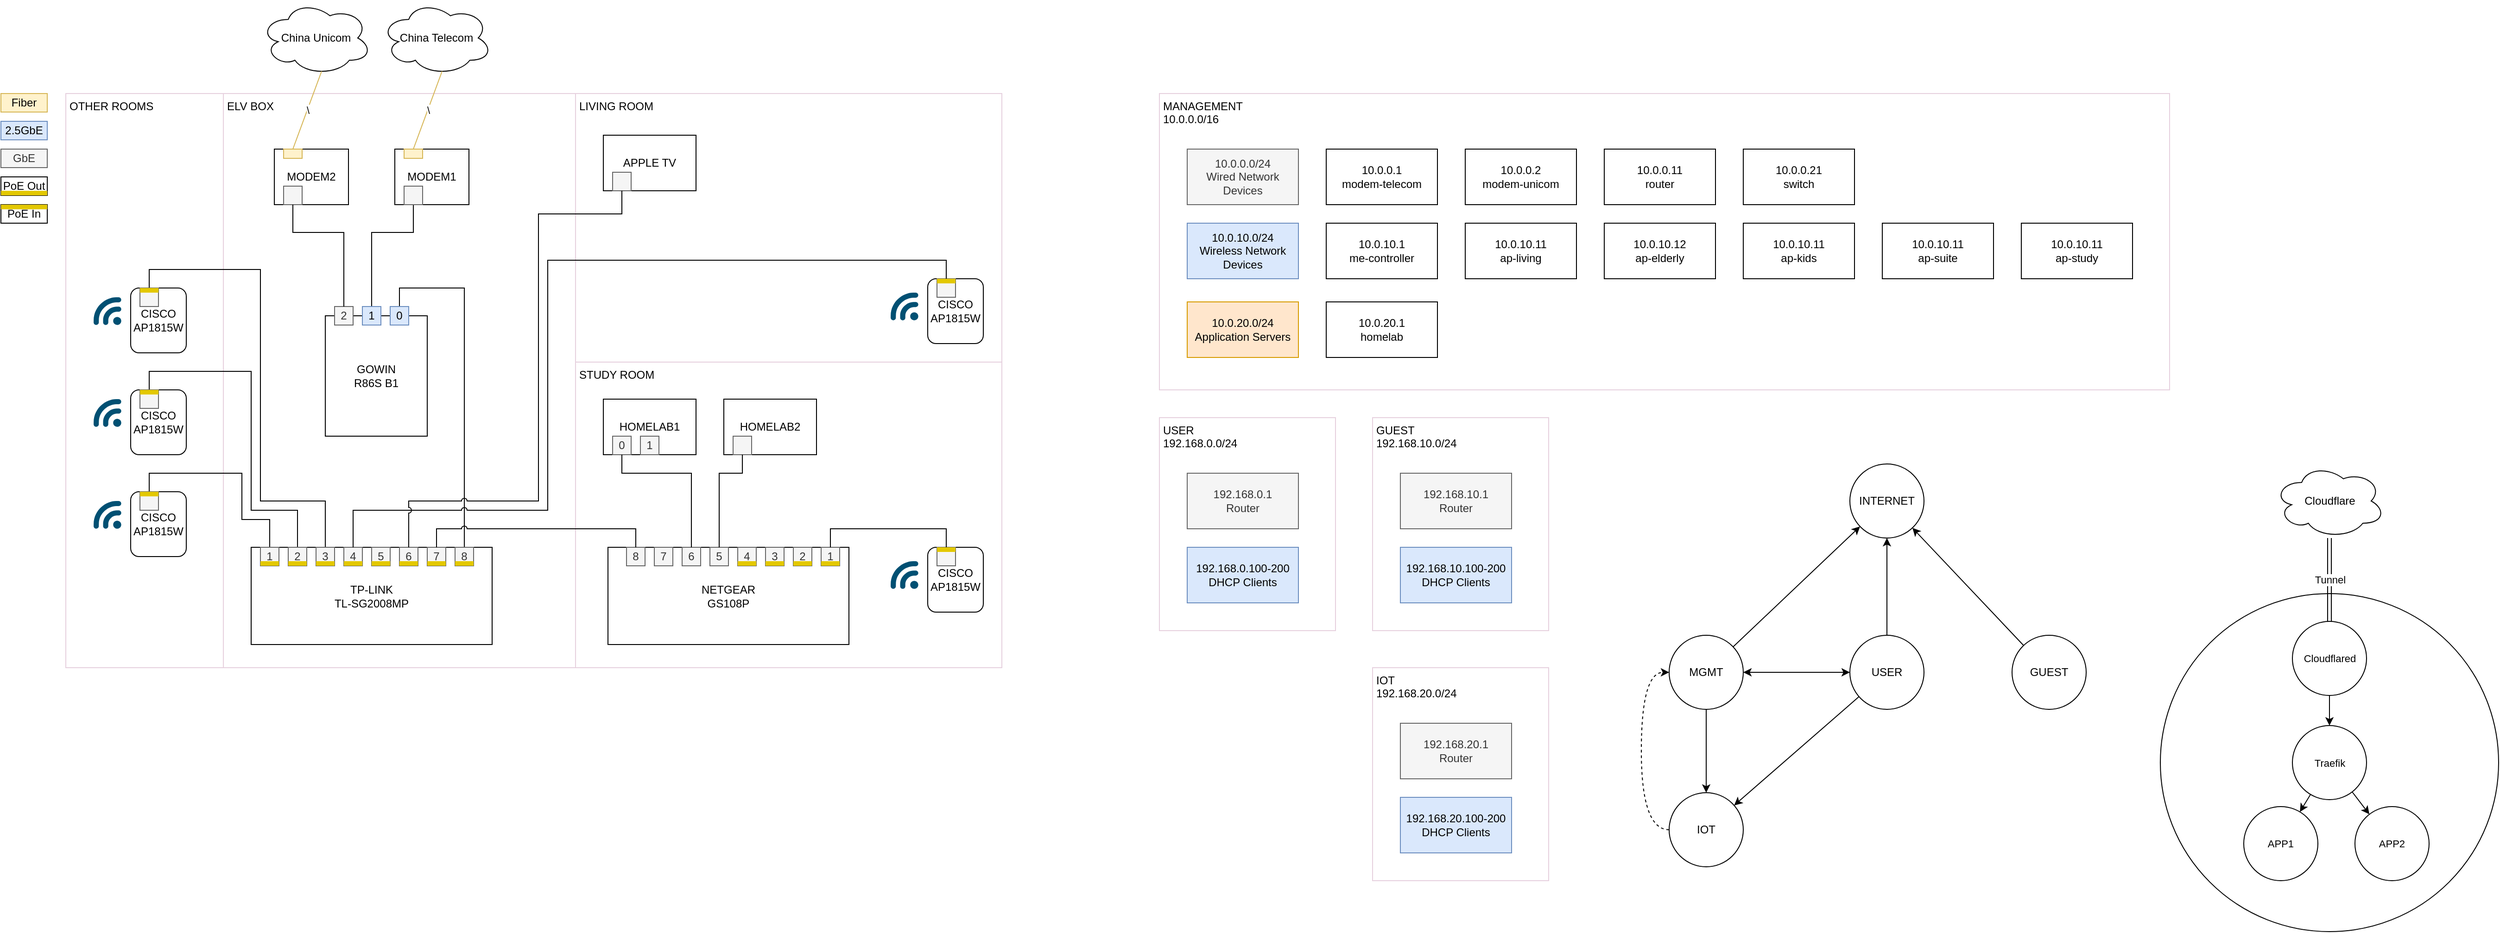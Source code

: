 <mxfile version="26.0.4">
  <diagram name="Page-1" id="4g-qvIRGMt3wK4kJi0Rc">
    <mxGraphModel dx="-507" dy="883" grid="1" gridSize="10" guides="1" tooltips="1" connect="1" arrows="1" fold="1" page="1" pageScale="1" pageWidth="850" pageHeight="1100" math="0" shadow="0">
      <root>
        <mxCell id="0" />
        <mxCell id="1" parent="0" />
        <mxCell id="gCSYJFR2rlIB1pH0KBqx-197" value="OTHER ROOMS" style="rounded=0;whiteSpace=wrap;html=1;verticalAlign=top;align=left;spacingLeft=2;strokeColor=#E6D0DE;" parent="1" vertex="1">
          <mxGeometry x="1810" y="150" width="170" height="620" as="geometry" />
        </mxCell>
        <mxCell id="gCSYJFR2rlIB1pH0KBqx-134" value="STUDY ROOM" style="rounded=0;whiteSpace=wrap;html=1;align=left;verticalAlign=top;spacingLeft=2;strokeColor=#E6D0DE;" parent="1" vertex="1">
          <mxGeometry x="2360" y="440" width="460" height="330" as="geometry" />
        </mxCell>
        <mxCell id="gCSYJFR2rlIB1pH0KBqx-67" value="ELV BOX" style="rounded=0;whiteSpace=wrap;html=1;verticalAlign=top;align=left;spacingLeft=2;strokeColor=#E6D0DE;" parent="1" vertex="1">
          <mxGeometry x="1980" y="150" width="380" height="620" as="geometry" />
        </mxCell>
        <mxCell id="gCSYJFR2rlIB1pH0KBqx-35" value="China Telecom" style="ellipse;shape=cloud;whiteSpace=wrap;html=1;" parent="1" vertex="1">
          <mxGeometry x="2150" y="50" width="120" height="80" as="geometry" />
        </mxCell>
        <mxCell id="gCSYJFR2rlIB1pH0KBqx-36" value="China Unicom" style="ellipse;shape=cloud;whiteSpace=wrap;html=1;" parent="1" vertex="1">
          <mxGeometry x="2020" y="50" width="120" height="80" as="geometry" />
        </mxCell>
        <mxCell id="gCSYJFR2rlIB1pH0KBqx-40" value="\" style="endArrow=none;html=1;rounded=0;entryX=0.55;entryY=0.95;entryDx=0;entryDy=0;entryPerimeter=0;jumpStyle=none;exitX=0.5;exitY=0;exitDx=0;exitDy=0;fillColor=#fff2cc;strokeColor=#d6b656;" parent="1" source="gCSYJFR2rlIB1pH0KBqx-9" target="gCSYJFR2rlIB1pH0KBqx-35" edge="1">
          <mxGeometry width="50" height="50" relative="1" as="geometry">
            <mxPoint x="2265" y="210" as="sourcePoint" />
            <mxPoint x="2195" y="210" as="targetPoint" />
          </mxGeometry>
        </mxCell>
        <mxCell id="gCSYJFR2rlIB1pH0KBqx-42" value="\" style="endArrow=none;html=1;rounded=0;entryX=0.55;entryY=0.95;entryDx=0;entryDy=0;entryPerimeter=0;exitX=0.5;exitY=0;exitDx=0;exitDy=0;jumpStyle=none;strokeColor=#d6b656;fillColor=#fff2cc;" parent="1" source="gCSYJFR2rlIB1pH0KBqx-34" target="gCSYJFR2rlIB1pH0KBqx-36" edge="1">
          <mxGeometry width="50" height="50" relative="1" as="geometry">
            <mxPoint x="1965" y="260" as="sourcePoint" />
            <mxPoint x="1971" y="206" as="targetPoint" />
          </mxGeometry>
        </mxCell>
        <mxCell id="gCSYJFR2rlIB1pH0KBqx-66" style="edgeStyle=orthogonalEdgeStyle;rounded=0;orthogonalLoop=1;jettySize=auto;html=1;exitX=0.5;exitY=0;exitDx=0;exitDy=0;endArrow=none;endFill=0;entryX=0.5;entryY=0;entryDx=0;entryDy=0;" parent="1" source="gCSYJFR2rlIB1pH0KBqx-48" target="gCSYJFR2rlIB1pH0KBqx-64" edge="1">
          <mxGeometry relative="1" as="geometry">
            <mxPoint x="2270" y="350" as="targetPoint" />
            <Array as="points">
              <mxPoint x="2170" y="360" />
              <mxPoint x="2240" y="360" />
            </Array>
          </mxGeometry>
        </mxCell>
        <mxCell id="gCSYJFR2rlIB1pH0KBqx-50" value="Fiber" style="rounded=0;whiteSpace=wrap;html=1;fillColor=#fff2cc;strokeColor=#d6b656;" parent="1" vertex="1">
          <mxGeometry x="1740" y="150" width="50" height="20" as="geometry" />
        </mxCell>
        <mxCell id="gCSYJFR2rlIB1pH0KBqx-51" value="GbE" style="rounded=0;whiteSpace=wrap;html=1;fillColor=#f5f5f5;strokeColor=#666666;fontColor=#333333;" parent="1" vertex="1">
          <mxGeometry x="1740" y="210" width="50" height="20" as="geometry" />
        </mxCell>
        <mxCell id="gCSYJFR2rlIB1pH0KBqx-53" value="2.5GbE" style="rounded=0;whiteSpace=wrap;html=1;fillColor=#dae8fc;strokeColor=#6c8ebf;" parent="1" vertex="1">
          <mxGeometry x="1740" y="180" width="50" height="20" as="geometry" />
        </mxCell>
        <mxCell id="gCSYJFR2rlIB1pH0KBqx-65" value="" style="endArrow=none;html=1;rounded=0;entryX=0.5;entryY=1;entryDx=0;entryDy=0;exitX=0.5;exitY=0;exitDx=0;exitDy=0;edgeStyle=orthogonalEdgeStyle;" parent="1" source="gCSYJFR2rlIB1pH0KBqx-47" target="gCSYJFR2rlIB1pH0KBqx-4" edge="1">
          <mxGeometry width="50" height="50" relative="1" as="geometry">
            <mxPoint x="2150" y="380.0" as="sourcePoint" />
            <mxPoint x="2295" y="450" as="targetPoint" />
            <Array as="points">
              <mxPoint x="2140" y="300" />
              <mxPoint x="2185" y="300" />
            </Array>
          </mxGeometry>
        </mxCell>
        <mxCell id="gCSYJFR2rlIB1pH0KBqx-81" style="edgeStyle=orthogonalEdgeStyle;rounded=0;orthogonalLoop=1;jettySize=auto;html=1;exitX=0.5;exitY=0;exitDx=0;exitDy=0;entryX=0.5;entryY=0;entryDx=0;entryDy=0;endArrow=none;endFill=0;" parent="1" source="gCSYJFR2rlIB1pH0KBqx-153" target="gCSYJFR2rlIB1pH0KBqx-58" edge="1">
          <mxGeometry relative="1" as="geometry">
            <mxPoint x="1780" y="533.5" as="sourcePoint" />
            <Array as="points">
              <mxPoint x="1900" y="340" />
              <mxPoint x="2020" y="340" />
              <mxPoint x="2020" y="590" />
              <mxPoint x="2090" y="590" />
            </Array>
          </mxGeometry>
        </mxCell>
        <mxCell id="gCSYJFR2rlIB1pH0KBqx-74" style="edgeStyle=orthogonalEdgeStyle;rounded=0;orthogonalLoop=1;jettySize=auto;html=1;entryX=0.5;entryY=0;entryDx=0;entryDy=0;endArrow=none;endFill=0;" parent="1" source="gCSYJFR2rlIB1pH0KBqx-56" target="gCSYJFR2rlIB1pH0KBqx-148" edge="1">
          <mxGeometry relative="1" as="geometry">
            <mxPoint x="1780" y="698.5" as="targetPoint" />
            <Array as="points">
              <mxPoint x="2030" y="610" />
              <mxPoint x="2000" y="610" />
              <mxPoint x="2000" y="560" />
              <mxPoint x="1900" y="560" />
            </Array>
          </mxGeometry>
        </mxCell>
        <mxCell id="gCSYJFR2rlIB1pH0KBqx-75" value="" style="edgeStyle=orthogonalEdgeStyle;rounded=0;orthogonalLoop=1;jettySize=auto;html=1;endArrow=none;endFill=0;entryX=0.5;entryY=0;entryDx=0;entryDy=0;" parent="1" source="gCSYJFR2rlIB1pH0KBqx-59" target="gCSYJFR2rlIB1pH0KBqx-158" edge="1">
          <mxGeometry relative="1" as="geometry">
            <mxPoint x="1780" y="618.5" as="targetPoint" />
            <Array as="points">
              <mxPoint x="2060" y="600" />
              <mxPoint x="2010" y="600" />
              <mxPoint x="2010" y="450" />
              <mxPoint x="1900" y="450" />
            </Array>
          </mxGeometry>
        </mxCell>
        <mxCell id="gCSYJFR2rlIB1pH0KBqx-76" value="" style="group" parent="1" vertex="1" connectable="0">
          <mxGeometry x="2090" y="380" width="110" height="140" as="geometry" />
        </mxCell>
        <mxCell id="gCSYJFR2rlIB1pH0KBqx-45" value="&lt;div&gt;GOWIN&lt;/div&gt;R86S B1" style="rounded=0;whiteSpace=wrap;html=1;" parent="gCSYJFR2rlIB1pH0KBqx-76" vertex="1">
          <mxGeometry y="10" width="110" height="130" as="geometry" />
        </mxCell>
        <mxCell id="gCSYJFR2rlIB1pH0KBqx-46" value="2" style="rounded=0;whiteSpace=wrap;html=1;fillColor=#f5f5f5;strokeColor=#666666;fontColor=#333333;" parent="gCSYJFR2rlIB1pH0KBqx-76" vertex="1">
          <mxGeometry x="10" width="20" height="20" as="geometry" />
        </mxCell>
        <mxCell id="gCSYJFR2rlIB1pH0KBqx-47" value="1" style="rounded=0;whiteSpace=wrap;html=1;fillColor=#dae8fc;strokeColor=#6c8ebf;" parent="gCSYJFR2rlIB1pH0KBqx-76" vertex="1">
          <mxGeometry x="40" width="20" height="20" as="geometry" />
        </mxCell>
        <mxCell id="gCSYJFR2rlIB1pH0KBqx-48" value="0" style="rounded=0;whiteSpace=wrap;html=1;fillColor=#dae8fc;strokeColor=#6c8ebf;" parent="gCSYJFR2rlIB1pH0KBqx-76" vertex="1">
          <mxGeometry x="70" width="20" height="20" as="geometry" />
        </mxCell>
        <mxCell id="gCSYJFR2rlIB1pH0KBqx-77" value="" style="group" parent="1" vertex="1" connectable="0">
          <mxGeometry x="2165" y="200" width="80" height="80" as="geometry" />
        </mxCell>
        <mxCell id="gCSYJFR2rlIB1pH0KBqx-2" value="MODEM1" style="rounded=0;whiteSpace=wrap;html=1;" parent="gCSYJFR2rlIB1pH0KBqx-77" vertex="1">
          <mxGeometry y="10" width="80" height="60" as="geometry" />
        </mxCell>
        <mxCell id="gCSYJFR2rlIB1pH0KBqx-4" value="" style="rounded=0;whiteSpace=wrap;html=1;fillColor=#f5f5f5;strokeColor=#666666;fontColor=#333333;" parent="gCSYJFR2rlIB1pH0KBqx-77" vertex="1">
          <mxGeometry x="10" y="50" width="20" height="20" as="geometry" />
        </mxCell>
        <mxCell id="gCSYJFR2rlIB1pH0KBqx-9" value="" style="rounded=0;whiteSpace=wrap;html=1;fillColor=#fff2cc;strokeColor=#d6b656;" parent="gCSYJFR2rlIB1pH0KBqx-77" vertex="1">
          <mxGeometry x="10" y="10" width="20" height="10" as="geometry" />
        </mxCell>
        <mxCell id="gCSYJFR2rlIB1pH0KBqx-78" value="" style="group;" parent="1" vertex="1" connectable="0">
          <mxGeometry x="2035" y="200" width="80" height="80" as="geometry" />
        </mxCell>
        <mxCell id="gCSYJFR2rlIB1pH0KBqx-31" value="MODEM2" style="rounded=0;whiteSpace=wrap;html=1;" parent="gCSYJFR2rlIB1pH0KBqx-78" vertex="1">
          <mxGeometry y="10" width="80" height="60" as="geometry" />
        </mxCell>
        <mxCell id="gCSYJFR2rlIB1pH0KBqx-32" value="" style="rounded=0;whiteSpace=wrap;html=1;fillColor=#f5f5f5;strokeColor=#666666;fontColor=#333333;" parent="gCSYJFR2rlIB1pH0KBqx-78" vertex="1">
          <mxGeometry x="10" y="50" width="20" height="20" as="geometry" />
        </mxCell>
        <mxCell id="gCSYJFR2rlIB1pH0KBqx-34" value="" style="rounded=0;whiteSpace=wrap;html=1;fillColor=#fff2cc;strokeColor=#d6b656;" parent="gCSYJFR2rlIB1pH0KBqx-78" vertex="1">
          <mxGeometry x="10" y="10" width="20" height="10" as="geometry" />
        </mxCell>
        <mxCell id="gCSYJFR2rlIB1pH0KBqx-80" style="edgeStyle=orthogonalEdgeStyle;rounded=0;orthogonalLoop=1;jettySize=auto;html=1;exitX=0.5;exitY=1;exitDx=0;exitDy=0;entryX=0.5;entryY=0;entryDx=0;entryDy=0;endArrow=none;endFill=0;" parent="1" source="gCSYJFR2rlIB1pH0KBqx-32" target="gCSYJFR2rlIB1pH0KBqx-46" edge="1">
          <mxGeometry relative="1" as="geometry">
            <Array as="points">
              <mxPoint x="2055" y="300" />
              <mxPoint x="2110" y="300" />
            </Array>
            <mxPoint x="2085" y="380.0" as="targetPoint" />
          </mxGeometry>
        </mxCell>
        <mxCell id="gCSYJFR2rlIB1pH0KBqx-83" value="" style="group" parent="1" vertex="1" connectable="0">
          <mxGeometry x="2010" y="630" width="265" height="115" as="geometry" />
        </mxCell>
        <mxCell id="gCSYJFR2rlIB1pH0KBqx-55" value="&lt;div&gt;TP-LINK&lt;/div&gt;TL-SG2008MP" style="rounded=0;whiteSpace=wrap;html=1;" parent="gCSYJFR2rlIB1pH0KBqx-83" vertex="1">
          <mxGeometry y="10" width="260" height="105" as="geometry" />
        </mxCell>
        <mxCell id="gCSYJFR2rlIB1pH0KBqx-56" value="1" style="rounded=0;whiteSpace=wrap;html=1;fillColor=#f5f5f5;strokeColor=#666666;fontColor=#333333;" parent="gCSYJFR2rlIB1pH0KBqx-83" vertex="1">
          <mxGeometry x="10" y="10" width="20" height="20" as="geometry" />
        </mxCell>
        <mxCell id="gCSYJFR2rlIB1pH0KBqx-58" value="3" style="rounded=0;whiteSpace=wrap;html=1;fillColor=#f5f5f5;strokeColor=#666666;fontColor=#333333;" parent="gCSYJFR2rlIB1pH0KBqx-83" vertex="1">
          <mxGeometry x="70" y="10" width="20" height="20" as="geometry" />
        </mxCell>
        <mxCell id="gCSYJFR2rlIB1pH0KBqx-59" value="2" style="rounded=0;whiteSpace=wrap;html=1;fillColor=#f5f5f5;strokeColor=#666666;fontColor=#333333;" parent="gCSYJFR2rlIB1pH0KBqx-83" vertex="1">
          <mxGeometry x="40" y="10" width="20" height="20" as="geometry" />
        </mxCell>
        <mxCell id="gCSYJFR2rlIB1pH0KBqx-60" value="4" style="rounded=0;whiteSpace=wrap;html=1;fillColor=#f5f5f5;strokeColor=#666666;fontColor=#333333;" parent="gCSYJFR2rlIB1pH0KBqx-83" vertex="1">
          <mxGeometry x="100" y="10" width="20" height="20" as="geometry" />
        </mxCell>
        <mxCell id="gCSYJFR2rlIB1pH0KBqx-61" value="5" style="rounded=0;whiteSpace=wrap;html=1;fillColor=#f5f5f5;strokeColor=#666666;fontColor=#333333;" parent="gCSYJFR2rlIB1pH0KBqx-83" vertex="1">
          <mxGeometry x="130" y="10" width="20" height="20" as="geometry" />
        </mxCell>
        <mxCell id="gCSYJFR2rlIB1pH0KBqx-62" value="7" style="rounded=0;whiteSpace=wrap;html=1;fillColor=#f5f5f5;strokeColor=#666666;fontColor=#333333;" parent="gCSYJFR2rlIB1pH0KBqx-83" vertex="1">
          <mxGeometry x="190" y="10" width="20" height="20" as="geometry" />
        </mxCell>
        <mxCell id="gCSYJFR2rlIB1pH0KBqx-63" value="6" style="rounded=0;whiteSpace=wrap;html=1;fillColor=#f5f5f5;strokeColor=#666666;fontColor=#333333;" parent="gCSYJFR2rlIB1pH0KBqx-83" vertex="1">
          <mxGeometry x="160" y="10" width="20" height="20" as="geometry" />
        </mxCell>
        <mxCell id="gCSYJFR2rlIB1pH0KBqx-64" value="8" style="rounded=0;whiteSpace=wrap;html=1;fillColor=#f5f5f5;strokeColor=#666666;fontColor=#333333;" parent="gCSYJFR2rlIB1pH0KBqx-83" vertex="1">
          <mxGeometry x="220" y="10" width="20" height="20" as="geometry" />
        </mxCell>
        <mxCell id="gCSYJFR2rlIB1pH0KBqx-96" value="" style="rounded=0;whiteSpace=wrap;html=1;fillColor=#e3c800;strokeColor=none;fontColor=#000000;" parent="gCSYJFR2rlIB1pH0KBqx-83" vertex="1">
          <mxGeometry x="10" y="25" width="20" height="5" as="geometry" />
        </mxCell>
        <mxCell id="gCSYJFR2rlIB1pH0KBqx-97" value="" style="rounded=0;whiteSpace=wrap;html=1;fillColor=#e3c800;strokeColor=none;fontColor=#000000;" parent="gCSYJFR2rlIB1pH0KBqx-83" vertex="1">
          <mxGeometry x="40" y="25" width="20" height="5" as="geometry" />
        </mxCell>
        <mxCell id="gCSYJFR2rlIB1pH0KBqx-98" value="" style="rounded=0;whiteSpace=wrap;html=1;fillColor=#e3c800;strokeColor=none;fontColor=#000000;" parent="gCSYJFR2rlIB1pH0KBqx-83" vertex="1">
          <mxGeometry x="70" y="25" width="20" height="5" as="geometry" />
        </mxCell>
        <mxCell id="gCSYJFR2rlIB1pH0KBqx-99" value="" style="rounded=0;whiteSpace=wrap;html=1;fillColor=#e3c800;strokeColor=none;fontColor=#000000;" parent="gCSYJFR2rlIB1pH0KBqx-83" vertex="1">
          <mxGeometry x="100" y="25" width="20" height="5" as="geometry" />
        </mxCell>
        <mxCell id="cI_q9XtGZudDecXIFazy-37" value="" style="rounded=0;whiteSpace=wrap;html=1;fillColor=#e3c800;strokeColor=none;fontColor=#000000;" vertex="1" parent="gCSYJFR2rlIB1pH0KBqx-83">
          <mxGeometry x="130" y="25" width="20" height="5" as="geometry" />
        </mxCell>
        <mxCell id="cI_q9XtGZudDecXIFazy-38" value="" style="rounded=0;whiteSpace=wrap;html=1;fillColor=#e3c800;strokeColor=none;fontColor=#000000;" vertex="1" parent="gCSYJFR2rlIB1pH0KBqx-83">
          <mxGeometry x="160" y="25" width="20" height="5" as="geometry" />
        </mxCell>
        <mxCell id="cI_q9XtGZudDecXIFazy-39" value="" style="rounded=0;whiteSpace=wrap;html=1;fillColor=#e3c800;strokeColor=none;fontColor=#000000;" vertex="1" parent="gCSYJFR2rlIB1pH0KBqx-83">
          <mxGeometry x="190" y="25" width="20" height="5" as="geometry" />
        </mxCell>
        <mxCell id="cI_q9XtGZudDecXIFazy-40" value="" style="rounded=0;whiteSpace=wrap;html=1;fillColor=#e3c800;strokeColor=none;fontColor=#000000;" vertex="1" parent="gCSYJFR2rlIB1pH0KBqx-83">
          <mxGeometry x="220" y="25" width="20" height="5" as="geometry" />
        </mxCell>
        <mxCell id="gCSYJFR2rlIB1pH0KBqx-198" value="LIVING ROOM" style="rounded=0;whiteSpace=wrap;html=1;align=left;verticalAlign=top;spacingLeft=2;strokeColor=#E6D0DE;" parent="1" vertex="1">
          <mxGeometry x="2360" y="150" width="460" height="290" as="geometry" />
        </mxCell>
        <mxCell id="gCSYJFR2rlIB1pH0KBqx-199" value="" style="group" parent="1" vertex="1" connectable="0">
          <mxGeometry x="2700" y="340" width="100" height="80" as="geometry" />
        </mxCell>
        <mxCell id="gCSYJFR2rlIB1pH0KBqx-139" value="" style="group" parent="gCSYJFR2rlIB1pH0KBqx-199" vertex="1" connectable="0">
          <mxGeometry x="40" width="60" height="80" as="geometry" />
        </mxCell>
        <mxCell id="gCSYJFR2rlIB1pH0KBqx-135" value="&lt;div&gt;&lt;span style=&quot;background-color: initial;&quot;&gt;CISCO&lt;/span&gt;&lt;/div&gt;&lt;div&gt;&lt;span style=&quot;background-color: initial;&quot;&gt;AP&lt;/span&gt;&lt;span style=&quot;background-color: initial;&quot;&gt;1815W&lt;/span&gt;&lt;/div&gt;" style="rounded=1;whiteSpace=wrap;html=1;" parent="gCSYJFR2rlIB1pH0KBqx-139" vertex="1">
          <mxGeometry y="10" width="60" height="70" as="geometry" />
        </mxCell>
        <mxCell id="gCSYJFR2rlIB1pH0KBqx-138" value="" style="group" parent="gCSYJFR2rlIB1pH0KBqx-139" vertex="1" connectable="0">
          <mxGeometry x="10" y="10" width="20" height="20" as="geometry" />
        </mxCell>
        <mxCell id="gCSYJFR2rlIB1pH0KBqx-136" value="" style="rounded=0;whiteSpace=wrap;html=1;fillColor=#f5f5f5;strokeColor=#666666;fontColor=#333333;" parent="gCSYJFR2rlIB1pH0KBqx-138" vertex="1">
          <mxGeometry width="20" height="20" as="geometry" />
        </mxCell>
        <mxCell id="cI_q9XtGZudDecXIFazy-45" value="" style="rounded=0;whiteSpace=wrap;html=1;fillColor=#e3c800;strokeColor=none;fontColor=#000000;" vertex="1" parent="gCSYJFR2rlIB1pH0KBqx-138">
          <mxGeometry width="20" height="5" as="geometry" />
        </mxCell>
        <mxCell id="gCSYJFR2rlIB1pH0KBqx-160" value="" style="points=[[0.005,0.09,0],[0.08,0,0],[0.76,0.25,0],[1,0.92,0],[0.91,0.995,0],[0.57,0.995,0],[0.045,0.955,0],[0.005,0.43,0]];verticalLabelPosition=bottom;sketch=0;html=1;verticalAlign=top;aspect=fixed;align=center;pointerEvents=1;shape=mxgraph.cisco19.3g_4g_indicator;fillColor=#005073;strokeColor=none;rotation=-90;" parent="gCSYJFR2rlIB1pH0KBqx-199" vertex="1">
          <mxGeometry y="25" width="30" height="30" as="geometry" />
        </mxCell>
        <mxCell id="gCSYJFR2rlIB1pH0KBqx-82" style="edgeStyle=orthogonalEdgeStyle;rounded=0;orthogonalLoop=1;jettySize=auto;html=1;endArrow=none;endFill=0;exitX=0.5;exitY=0;exitDx=0;exitDy=0;jumpStyle=arc;" parent="1" source="gCSYJFR2rlIB1pH0KBqx-136" target="gCSYJFR2rlIB1pH0KBqx-60" edge="1">
          <mxGeometry relative="1" as="geometry">
            <mxPoint x="1560" y="360" as="sourcePoint" />
            <Array as="points">
              <mxPoint x="2760" y="330" />
              <mxPoint x="2330" y="330" />
              <mxPoint x="2330" y="600" />
              <mxPoint x="2120" y="600" />
            </Array>
          </mxGeometry>
        </mxCell>
        <mxCell id="gCSYJFR2rlIB1pH0KBqx-205" value="" style="group" parent="1" vertex="1" connectable="0">
          <mxGeometry x="2520" y="480" width="100" height="70" as="geometry" />
        </mxCell>
        <mxCell id="gCSYJFR2rlIB1pH0KBqx-204" value="" style="group" parent="gCSYJFR2rlIB1pH0KBqx-205" vertex="1" connectable="0">
          <mxGeometry width="100" height="60" as="geometry" />
        </mxCell>
        <mxCell id="gCSYJFR2rlIB1pH0KBqx-183" value="HOMELAB2" style="rounded=0;whiteSpace=wrap;html=1;" parent="gCSYJFR2rlIB1pH0KBqx-204" vertex="1">
          <mxGeometry width="100" height="60" as="geometry" />
        </mxCell>
        <mxCell id="gCSYJFR2rlIB1pH0KBqx-179" value="" style="rounded=0;whiteSpace=wrap;html=1;fillColor=#f5f5f5;strokeColor=#666666;fontColor=#333333;" parent="gCSYJFR2rlIB1pH0KBqx-204" vertex="1">
          <mxGeometry x="10" y="40" width="20" height="20" as="geometry" />
        </mxCell>
        <mxCell id="gCSYJFR2rlIB1pH0KBqx-206" value="" style="group" parent="1" vertex="1" connectable="0">
          <mxGeometry x="2390" y="480" width="100" height="70" as="geometry" />
        </mxCell>
        <mxCell id="gCSYJFR2rlIB1pH0KBqx-203" value="" style="group" parent="gCSYJFR2rlIB1pH0KBqx-206" vertex="1" connectable="0">
          <mxGeometry width="100" height="60" as="geometry" />
        </mxCell>
        <mxCell id="gCSYJFR2rlIB1pH0KBqx-182" value="HOMELAB1" style="rounded=0;whiteSpace=wrap;html=1;" parent="gCSYJFR2rlIB1pH0KBqx-203" vertex="1">
          <mxGeometry width="100" height="60" as="geometry" />
        </mxCell>
        <mxCell id="gCSYJFR2rlIB1pH0KBqx-178" value="0" style="rounded=0;whiteSpace=wrap;html=1;fillColor=#f5f5f5;strokeColor=#666666;fontColor=#333333;" parent="gCSYJFR2rlIB1pH0KBqx-203" vertex="1">
          <mxGeometry x="10" y="40" width="20" height="20" as="geometry" />
        </mxCell>
        <mxCell id="gCSYJFR2rlIB1pH0KBqx-180" value="1" style="rounded=0;whiteSpace=wrap;html=1;fillColor=#f5f5f5;strokeColor=#666666;fontColor=#333333;" parent="gCSYJFR2rlIB1pH0KBqx-203" vertex="1">
          <mxGeometry x="40" y="40" width="20" height="20" as="geometry" />
        </mxCell>
        <mxCell id="gCSYJFR2rlIB1pH0KBqx-207" value="" style="group" parent="1" vertex="1" connectable="0">
          <mxGeometry x="1840" y="460" width="100" height="80" as="geometry" />
        </mxCell>
        <mxCell id="gCSYJFR2rlIB1pH0KBqx-155" value="" style="group" parent="gCSYJFR2rlIB1pH0KBqx-207" vertex="1" connectable="0">
          <mxGeometry x="40" width="60" height="80" as="geometry" />
        </mxCell>
        <mxCell id="gCSYJFR2rlIB1pH0KBqx-156" value="&lt;div&gt;&lt;span style=&quot;background-color: initial;&quot;&gt;CISCO&lt;/span&gt;&lt;/div&gt;&lt;div&gt;&lt;span style=&quot;background-color: initial;&quot;&gt;AP&lt;/span&gt;&lt;span style=&quot;background-color: initial;&quot;&gt;1815W&lt;/span&gt;&lt;/div&gt;" style="rounded=1;whiteSpace=wrap;html=1;" parent="gCSYJFR2rlIB1pH0KBqx-155" vertex="1">
          <mxGeometry y="10" width="60" height="70" as="geometry" />
        </mxCell>
        <mxCell id="gCSYJFR2rlIB1pH0KBqx-157" value="" style="group" parent="gCSYJFR2rlIB1pH0KBqx-155" vertex="1" connectable="0">
          <mxGeometry x="10" y="10" width="20" height="20" as="geometry" />
        </mxCell>
        <mxCell id="gCSYJFR2rlIB1pH0KBqx-158" value="" style="rounded=0;whiteSpace=wrap;html=1;fillColor=#f5f5f5;strokeColor=#666666;fontColor=#333333;" parent="gCSYJFR2rlIB1pH0KBqx-157" vertex="1">
          <mxGeometry width="20" height="20" as="geometry" />
        </mxCell>
        <mxCell id="cI_q9XtGZudDecXIFazy-41" value="" style="rounded=0;whiteSpace=wrap;html=1;fillColor=#e3c800;strokeColor=none;fontColor=#000000;" vertex="1" parent="gCSYJFR2rlIB1pH0KBqx-157">
          <mxGeometry width="20" height="5" as="geometry" />
        </mxCell>
        <mxCell id="gCSYJFR2rlIB1pH0KBqx-164" value="" style="points=[[0.005,0.09,0],[0.08,0,0],[0.76,0.25,0],[1,0.92,0],[0.91,0.995,0],[0.57,0.995,0],[0.045,0.955,0],[0.005,0.43,0]];verticalLabelPosition=bottom;sketch=0;html=1;verticalAlign=top;aspect=fixed;align=center;pointerEvents=1;shape=mxgraph.cisco19.3g_4g_indicator;fillColor=#005073;strokeColor=none;rotation=-90;" parent="gCSYJFR2rlIB1pH0KBqx-207" vertex="1">
          <mxGeometry y="20" width="30" height="30" as="geometry" />
        </mxCell>
        <mxCell id="gCSYJFR2rlIB1pH0KBqx-208" value="" style="group" parent="1" vertex="1" connectable="0">
          <mxGeometry x="1840" y="350" width="100" height="80" as="geometry" />
        </mxCell>
        <mxCell id="gCSYJFR2rlIB1pH0KBqx-150" value="" style="group" parent="gCSYJFR2rlIB1pH0KBqx-208" vertex="1" connectable="0">
          <mxGeometry x="40" width="60" height="80" as="geometry" />
        </mxCell>
        <mxCell id="gCSYJFR2rlIB1pH0KBqx-151" value="&lt;div&gt;&lt;span style=&quot;background-color: initial;&quot;&gt;CISCO&lt;/span&gt;&lt;/div&gt;&lt;div&gt;&lt;span style=&quot;background-color: initial;&quot;&gt;AP&lt;/span&gt;&lt;span style=&quot;background-color: initial;&quot;&gt;1815W&lt;/span&gt;&lt;/div&gt;" style="rounded=1;whiteSpace=wrap;html=1;" parent="gCSYJFR2rlIB1pH0KBqx-150" vertex="1">
          <mxGeometry y="10" width="60" height="70" as="geometry" />
        </mxCell>
        <mxCell id="gCSYJFR2rlIB1pH0KBqx-152" value="" style="group" parent="gCSYJFR2rlIB1pH0KBqx-150" vertex="1" connectable="0">
          <mxGeometry x="10" y="10" width="30" height="20" as="geometry" />
        </mxCell>
        <mxCell id="gCSYJFR2rlIB1pH0KBqx-153" value="" style="rounded=0;whiteSpace=wrap;html=1;fillColor=#f5f5f5;strokeColor=#666666;fontColor=#333333;" parent="gCSYJFR2rlIB1pH0KBqx-152" vertex="1">
          <mxGeometry width="20" height="20" as="geometry" />
        </mxCell>
        <mxCell id="cI_q9XtGZudDecXIFazy-43" value="" style="rounded=0;whiteSpace=wrap;html=1;fillColor=#e3c800;strokeColor=none;fontColor=#000000;" vertex="1" parent="gCSYJFR2rlIB1pH0KBqx-152">
          <mxGeometry width="20" height="5" as="geometry" />
        </mxCell>
        <mxCell id="gCSYJFR2rlIB1pH0KBqx-163" value="" style="points=[[0.005,0.09,0],[0.08,0,0],[0.76,0.25,0],[1,0.92,0],[0.91,0.995,0],[0.57,0.995,0],[0.045,0.955,0],[0.005,0.43,0]];verticalLabelPosition=bottom;sketch=0;html=1;verticalAlign=top;aspect=fixed;align=center;pointerEvents=1;shape=mxgraph.cisco19.3g_4g_indicator;fillColor=#005073;strokeColor=none;rotation=-90;" parent="gCSYJFR2rlIB1pH0KBqx-208" vertex="1">
          <mxGeometry y="20" width="30" height="30" as="geometry" />
        </mxCell>
        <mxCell id="gCSYJFR2rlIB1pH0KBqx-209" value="" style="group" parent="1" vertex="1" connectable="0">
          <mxGeometry x="1840" y="570" width="100" height="80" as="geometry" />
        </mxCell>
        <mxCell id="gCSYJFR2rlIB1pH0KBqx-145" value="" style="group" parent="gCSYJFR2rlIB1pH0KBqx-209" vertex="1" connectable="0">
          <mxGeometry x="40" width="60" height="80" as="geometry" />
        </mxCell>
        <mxCell id="gCSYJFR2rlIB1pH0KBqx-146" value="&lt;div&gt;&lt;span style=&quot;background-color: initial;&quot;&gt;CISCO&lt;/span&gt;&lt;/div&gt;&lt;div&gt;&lt;span style=&quot;background-color: initial;&quot;&gt;AP&lt;/span&gt;&lt;span style=&quot;background-color: initial;&quot;&gt;1815W&lt;/span&gt;&lt;/div&gt;" style="rounded=1;whiteSpace=wrap;html=1;" parent="gCSYJFR2rlIB1pH0KBqx-145" vertex="1">
          <mxGeometry y="10" width="60" height="70" as="geometry" />
        </mxCell>
        <mxCell id="gCSYJFR2rlIB1pH0KBqx-148" value="" style="rounded=0;whiteSpace=wrap;html=1;fillColor=#f5f5f5;strokeColor=#666666;fontColor=#333333;" parent="gCSYJFR2rlIB1pH0KBqx-145" vertex="1">
          <mxGeometry x="10" y="10" width="20" height="20" as="geometry" />
        </mxCell>
        <mxCell id="cI_q9XtGZudDecXIFazy-32" value="" style="rounded=0;whiteSpace=wrap;html=1;fillColor=#e3c800;strokeColor=none;fontColor=#000000;" vertex="1" parent="gCSYJFR2rlIB1pH0KBqx-145">
          <mxGeometry x="10" y="10" width="20" height="5" as="geometry" />
        </mxCell>
        <mxCell id="gCSYJFR2rlIB1pH0KBqx-162" value="" style="points=[[0.005,0.09,0],[0.08,0,0],[0.76,0.25,0],[1,0.92,0],[0.91,0.995,0],[0.57,0.995,0],[0.045,0.955,0],[0.005,0.43,0]];verticalLabelPosition=bottom;sketch=0;html=1;verticalAlign=top;aspect=fixed;align=center;pointerEvents=1;shape=mxgraph.cisco19.3g_4g_indicator;fillColor=#005073;strokeColor=none;rotation=-90;" parent="gCSYJFR2rlIB1pH0KBqx-209" vertex="1">
          <mxGeometry y="20" width="30" height="30" as="geometry" />
        </mxCell>
        <mxCell id="gCSYJFR2rlIB1pH0KBqx-218" value="" style="group" parent="1" vertex="1" connectable="0">
          <mxGeometry x="2390" y="195" width="100" height="70" as="geometry" />
        </mxCell>
        <mxCell id="gCSYJFR2rlIB1pH0KBqx-219" value="" style="group" parent="gCSYJFR2rlIB1pH0KBqx-218" vertex="1" connectable="0">
          <mxGeometry width="100" height="60" as="geometry" />
        </mxCell>
        <mxCell id="gCSYJFR2rlIB1pH0KBqx-220" value="APPLE TV" style="rounded=0;whiteSpace=wrap;html=1;" parent="gCSYJFR2rlIB1pH0KBqx-219" vertex="1">
          <mxGeometry width="100" height="60" as="geometry" />
        </mxCell>
        <mxCell id="gCSYJFR2rlIB1pH0KBqx-222" value="" style="rounded=0;whiteSpace=wrap;html=1;fillColor=#f5f5f5;strokeColor=#666666;fontColor=#333333;" parent="gCSYJFR2rlIB1pH0KBqx-219" vertex="1">
          <mxGeometry x="10" y="40" width="20" height="20" as="geometry" />
        </mxCell>
        <mxCell id="_nuKpFcRwChfDBv7VMUc-1" value="MANAGEMENT&lt;div&gt;10.0.0.0/16&lt;/div&gt;" style="rounded=0;whiteSpace=wrap;html=1;verticalAlign=top;align=left;spacingLeft=2;strokeColor=#E6D0DE;" parent="1" vertex="1">
          <mxGeometry x="2990" y="150" width="1090" height="320" as="geometry" />
        </mxCell>
        <mxCell id="_nuKpFcRwChfDBv7VMUc-2" value="10.0.0.11&lt;br&gt;&lt;div&gt;router&lt;/div&gt;" style="rounded=0;whiteSpace=wrap;html=1;" parent="1" vertex="1">
          <mxGeometry x="3470" y="210" width="120" height="60" as="geometry" />
        </mxCell>
        <mxCell id="_nuKpFcRwChfDBv7VMUc-3" value="10.0.0.21&lt;div&gt;switch&lt;/div&gt;" style="rounded=0;whiteSpace=wrap;html=1;" parent="1" vertex="1">
          <mxGeometry x="3620" y="210" width="120" height="60" as="geometry" />
        </mxCell>
        <mxCell id="_nuKpFcRwChfDBv7VMUc-4" value="&lt;div&gt;&lt;div&gt;10.0.0.1&lt;/div&gt;&lt;div&gt;modem-telecom&lt;/div&gt;&lt;/div&gt;" style="rounded=0;whiteSpace=wrap;html=1;" parent="1" vertex="1">
          <mxGeometry x="3170" y="210" width="120" height="60" as="geometry" />
        </mxCell>
        <mxCell id="_nuKpFcRwChfDBv7VMUc-5" value="&lt;div&gt;10.0.0.2&lt;/div&gt;&lt;div&gt;modem-unicom&lt;/div&gt;" style="rounded=0;whiteSpace=wrap;html=1;" parent="1" vertex="1">
          <mxGeometry x="3320" y="210" width="120" height="60" as="geometry" />
        </mxCell>
        <mxCell id="_nuKpFcRwChfDBv7VMUc-6" value="10.0.10.1&lt;div&gt;me-controller&lt;/div&gt;" style="rounded=0;whiteSpace=wrap;html=1;" parent="1" vertex="1">
          <mxGeometry x="3170" y="290" width="120" height="60" as="geometry" />
        </mxCell>
        <mxCell id="_nuKpFcRwChfDBv7VMUc-7" value="10.0.10.0/24&lt;div&gt;Wireless Network Devices&lt;/div&gt;" style="rounded=0;whiteSpace=wrap;html=1;fillColor=#dae8fc;strokeColor=#6c8ebf;" parent="1" vertex="1">
          <mxGeometry x="3020" y="290" width="120" height="60" as="geometry" />
        </mxCell>
        <mxCell id="_nuKpFcRwChfDBv7VMUc-12" value="10.0.20.0/24&lt;div&gt;Application Servers&lt;/div&gt;" style="rounded=0;whiteSpace=wrap;html=1;fillColor=#ffe6cc;strokeColor=#d79b00;" parent="1" vertex="1">
          <mxGeometry x="3020" y="375" width="120" height="60" as="geometry" />
        </mxCell>
        <mxCell id="_nuKpFcRwChfDBv7VMUc-13" value="10.0.0.0/24&lt;div&gt;Wired Network Devices&lt;/div&gt;" style="rounded=0;whiteSpace=wrap;html=1;fillColor=#f5f5f5;fontColor=#333333;strokeColor=#666666;" parent="1" vertex="1">
          <mxGeometry x="3020" y="210" width="120" height="60" as="geometry" />
        </mxCell>
        <mxCell id="_nuKpFcRwChfDBv7VMUc-14" value="10.0.10.11&lt;div&gt;ap-living&lt;/div&gt;" style="rounded=0;whiteSpace=wrap;html=1;" parent="1" vertex="1">
          <mxGeometry x="3320" y="290" width="120" height="60" as="geometry" />
        </mxCell>
        <mxCell id="_nuKpFcRwChfDBv7VMUc-15" value="10.0.10.12&lt;div&gt;ap-elderly&lt;/div&gt;" style="rounded=0;whiteSpace=wrap;html=1;" parent="1" vertex="1">
          <mxGeometry x="3470" y="290" width="120" height="60" as="geometry" />
        </mxCell>
        <mxCell id="_nuKpFcRwChfDBv7VMUc-16" value="10.0.10.11&lt;div&gt;ap-kids&lt;/div&gt;" style="rounded=0;whiteSpace=wrap;html=1;" parent="1" vertex="1">
          <mxGeometry x="3620" y="290" width="120" height="60" as="geometry" />
        </mxCell>
        <mxCell id="_nuKpFcRwChfDBv7VMUc-17" value="10.0.10.11&lt;div&gt;ap-suite&lt;/div&gt;" style="rounded=0;whiteSpace=wrap;html=1;" parent="1" vertex="1">
          <mxGeometry x="3770" y="290" width="120" height="60" as="geometry" />
        </mxCell>
        <mxCell id="_nuKpFcRwChfDBv7VMUc-18" value="10.0.10.11&lt;div&gt;ap-study&lt;/div&gt;" style="rounded=0;whiteSpace=wrap;html=1;" parent="1" vertex="1">
          <mxGeometry x="3920" y="290" width="120" height="60" as="geometry" />
        </mxCell>
        <mxCell id="_nuKpFcRwChfDBv7VMUc-19" value="10.0.20.1&lt;div&gt;homelab&lt;/div&gt;" style="rounded=0;whiteSpace=wrap;html=1;" parent="1" vertex="1">
          <mxGeometry x="3170" y="375" width="120" height="60" as="geometry" />
        </mxCell>
        <mxCell id="_nuKpFcRwChfDBv7VMUc-20" value="USER&lt;div&gt;&lt;span style=&quot;background-color: transparent; color: light-dark(rgb(0, 0, 0), rgb(255, 255, 255));&quot;&gt;192.168.0.0/24&lt;/span&gt;&lt;/div&gt;" style="rounded=0;whiteSpace=wrap;html=1;verticalAlign=top;align=left;spacingLeft=2;strokeColor=#E6D0DE;" parent="1" vertex="1">
          <mxGeometry x="2990" y="500" width="190" height="230" as="geometry" />
        </mxCell>
        <mxCell id="_nuKpFcRwChfDBv7VMUc-21" value="192.168.0.100-200&lt;div&gt;DHCP Clients&lt;/div&gt;" style="rounded=0;whiteSpace=wrap;html=1;fillColor=#dae8fc;strokeColor=#6c8ebf;" parent="1" vertex="1">
          <mxGeometry x="3020" y="640" width="120" height="60" as="geometry" />
        </mxCell>
        <mxCell id="_nuKpFcRwChfDBv7VMUc-22" value="192.168.0.1&lt;div&gt;Router&lt;/div&gt;" style="rounded=0;whiteSpace=wrap;html=1;fillColor=#f5f5f5;fontColor=#333333;strokeColor=#666666;" parent="1" vertex="1">
          <mxGeometry x="3020" y="560" width="120" height="60" as="geometry" />
        </mxCell>
        <mxCell id="_nuKpFcRwChfDBv7VMUc-24" value="GUEST&lt;br&gt;&lt;div&gt;&lt;span style=&quot;background-color: transparent; color: light-dark(rgb(0, 0, 0), rgb(255, 255, 255));&quot;&gt;192.168.10.0/24&lt;/span&gt;&lt;/div&gt;" style="rounded=0;whiteSpace=wrap;html=1;verticalAlign=top;align=left;spacingLeft=2;strokeColor=#E6D0DE;" parent="1" vertex="1">
          <mxGeometry x="3220" y="500" width="190" height="230" as="geometry" />
        </mxCell>
        <mxCell id="_nuKpFcRwChfDBv7VMUc-25" value="192.168.10.100-200&lt;div&gt;DHCP Clients&lt;/div&gt;" style="rounded=0;whiteSpace=wrap;html=1;fillColor=#dae8fc;strokeColor=#6c8ebf;" parent="1" vertex="1">
          <mxGeometry x="3250" y="640" width="120" height="60" as="geometry" />
        </mxCell>
        <mxCell id="_nuKpFcRwChfDBv7VMUc-26" value="192.168.10.1&lt;div&gt;Router&lt;/div&gt;" style="rounded=0;whiteSpace=wrap;html=1;fillColor=#f5f5f5;fontColor=#333333;strokeColor=#666666;" parent="1" vertex="1">
          <mxGeometry x="3250" y="560" width="120" height="60" as="geometry" />
        </mxCell>
        <mxCell id="_nuKpFcRwChfDBv7VMUc-28" value="IOT&lt;br&gt;&lt;div&gt;&lt;span style=&quot;background-color: transparent; color: light-dark(rgb(0, 0, 0), rgb(255, 255, 255));&quot;&gt;192.168.20.0/24&lt;/span&gt;&lt;/div&gt;" style="rounded=0;whiteSpace=wrap;html=1;verticalAlign=top;align=left;spacingLeft=2;strokeColor=#E6D0DE;" parent="1" vertex="1">
          <mxGeometry x="3220" y="770" width="190" height="230" as="geometry" />
        </mxCell>
        <mxCell id="_nuKpFcRwChfDBv7VMUc-29" value="192.168.20.100-200&lt;div&gt;DHCP Clients&lt;/div&gt;" style="rounded=0;whiteSpace=wrap;html=1;fillColor=#dae8fc;strokeColor=#6c8ebf;" parent="1" vertex="1">
          <mxGeometry x="3250" y="910" width="120" height="60" as="geometry" />
        </mxCell>
        <mxCell id="_nuKpFcRwChfDBv7VMUc-30" value="192.168.20.1&lt;div&gt;Router&lt;/div&gt;" style="rounded=0;whiteSpace=wrap;html=1;fillColor=#f5f5f5;fontColor=#333333;strokeColor=#666666;" parent="1" vertex="1">
          <mxGeometry x="3250" y="830" width="120" height="60" as="geometry" />
        </mxCell>
        <mxCell id="_nuKpFcRwChfDBv7VMUc-38" value="" style="rounded=0;orthogonalLoop=1;jettySize=auto;html=1;" parent="1" source="_nuKpFcRwChfDBv7VMUc-31" target="_nuKpFcRwChfDBv7VMUc-35" edge="1">
          <mxGeometry relative="1" as="geometry" />
        </mxCell>
        <mxCell id="_nuKpFcRwChfDBv7VMUc-31" value="MGMT" style="ellipse;whiteSpace=wrap;html=1;aspect=fixed;" parent="1" vertex="1">
          <mxGeometry x="3540" y="735" width="80" height="80" as="geometry" />
        </mxCell>
        <mxCell id="_nuKpFcRwChfDBv7VMUc-36" value="" style="rounded=0;orthogonalLoop=1;jettySize=auto;html=1;" parent="1" source="_nuKpFcRwChfDBv7VMUc-32" target="_nuKpFcRwChfDBv7VMUc-35" edge="1">
          <mxGeometry relative="1" as="geometry" />
        </mxCell>
        <mxCell id="_nuKpFcRwChfDBv7VMUc-50" value="" style="edgeStyle=none;shape=connector;rounded=0;orthogonalLoop=1;jettySize=auto;html=1;strokeColor=default;align=center;verticalAlign=middle;fontFamily=Helvetica;fontSize=11;fontColor=default;labelBackgroundColor=default;endArrow=classic;startArrow=classic;startFill=1;" parent="1" source="_nuKpFcRwChfDBv7VMUc-32" target="_nuKpFcRwChfDBv7VMUc-31" edge="1">
          <mxGeometry relative="1" as="geometry">
            <mxPoint x="3620" y="775" as="targetPoint" />
          </mxGeometry>
        </mxCell>
        <mxCell id="RAc2juRHAxxWC5oczd6d-6" style="rounded=0;orthogonalLoop=1;jettySize=auto;html=1;" parent="1" source="_nuKpFcRwChfDBv7VMUc-32" target="_nuKpFcRwChfDBv7VMUc-34" edge="1">
          <mxGeometry relative="1" as="geometry" />
        </mxCell>
        <mxCell id="_nuKpFcRwChfDBv7VMUc-32" value="USER" style="ellipse;whiteSpace=wrap;html=1;aspect=fixed;" parent="1" vertex="1">
          <mxGeometry x="3735" y="735" width="80" height="80" as="geometry" />
        </mxCell>
        <mxCell id="_nuKpFcRwChfDBv7VMUc-40" value="" style="edgeStyle=none;shape=connector;rounded=0;orthogonalLoop=1;jettySize=auto;html=1;strokeColor=default;align=center;verticalAlign=middle;fontFamily=Helvetica;fontSize=11;fontColor=default;labelBackgroundColor=default;endArrow=classic;" parent="1" source="_nuKpFcRwChfDBv7VMUc-33" target="_nuKpFcRwChfDBv7VMUc-35" edge="1">
          <mxGeometry relative="1" as="geometry" />
        </mxCell>
        <mxCell id="_nuKpFcRwChfDBv7VMUc-33" value="GUEST" style="ellipse;whiteSpace=wrap;html=1;aspect=fixed;" parent="1" vertex="1">
          <mxGeometry x="3910" y="735" width="80" height="80" as="geometry" />
        </mxCell>
        <mxCell id="RAc2juRHAxxWC5oczd6d-9" style="edgeStyle=orthogonalEdgeStyle;rounded=0;orthogonalLoop=1;jettySize=auto;html=1;entryX=0;entryY=0.5;entryDx=0;entryDy=0;curved=1;dashed=1;" parent="1" source="_nuKpFcRwChfDBv7VMUc-34" target="_nuKpFcRwChfDBv7VMUc-31" edge="1">
          <mxGeometry relative="1" as="geometry">
            <Array as="points">
              <mxPoint x="3510" y="945" />
              <mxPoint x="3510" y="775" />
            </Array>
          </mxGeometry>
        </mxCell>
        <mxCell id="_nuKpFcRwChfDBv7VMUc-34" value="IOT" style="ellipse;whiteSpace=wrap;html=1;aspect=fixed;" parent="1" vertex="1">
          <mxGeometry x="3540" y="905" width="80" height="80" as="geometry" />
        </mxCell>
        <mxCell id="_nuKpFcRwChfDBv7VMUc-35" value="INTERNET" style="ellipse;whiteSpace=wrap;html=1;aspect=fixed;" parent="1" vertex="1">
          <mxGeometry x="3735" y="550" width="80" height="80" as="geometry" />
        </mxCell>
        <mxCell id="_nuKpFcRwChfDBv7VMUc-54" value="" style="edgeStyle=none;shape=connector;rounded=0;orthogonalLoop=1;jettySize=auto;html=1;strokeColor=default;align=center;verticalAlign=middle;fontFamily=Helvetica;fontSize=11;fontColor=default;labelBackgroundColor=default;endArrow=classic;" parent="1" source="_nuKpFcRwChfDBv7VMUc-31" target="_nuKpFcRwChfDBv7VMUc-34" edge="1">
          <mxGeometry relative="1" as="geometry">
            <mxPoint x="3580" y="815" as="sourcePoint" />
            <mxPoint as="offset" />
          </mxGeometry>
        </mxCell>
        <mxCell id="_nuKpFcRwChfDBv7VMUc-55" value="" style="ellipse;whiteSpace=wrap;html=1;aspect=fixed;" parent="1" vertex="1">
          <mxGeometry x="4070" y="690" width="365" height="365" as="geometry" />
        </mxCell>
        <mxCell id="_nuKpFcRwChfDBv7VMUc-56" value="APP1" style="ellipse;whiteSpace=wrap;html=1;aspect=fixed;fontFamily=Helvetica;fontSize=11;fontColor=default;labelBackgroundColor=default;" parent="1" vertex="1">
          <mxGeometry x="4160" y="920" width="80" height="80" as="geometry" />
        </mxCell>
        <mxCell id="_nuKpFcRwChfDBv7VMUc-57" value="APP2" style="ellipse;whiteSpace=wrap;html=1;aspect=fixed;fontFamily=Helvetica;fontSize=11;fontColor=default;labelBackgroundColor=default;" parent="1" vertex="1">
          <mxGeometry x="4280" y="920" width="80" height="80" as="geometry" />
        </mxCell>
        <mxCell id="_nuKpFcRwChfDBv7VMUc-62" style="edgeStyle=none;shape=connector;rounded=0;orthogonalLoop=1;jettySize=auto;html=1;strokeColor=default;align=center;verticalAlign=middle;fontFamily=Helvetica;fontSize=11;fontColor=default;labelBackgroundColor=default;endArrow=classic;" parent="1" source="_nuKpFcRwChfDBv7VMUc-58" target="_nuKpFcRwChfDBv7VMUc-56" edge="1">
          <mxGeometry relative="1" as="geometry" />
        </mxCell>
        <mxCell id="_nuKpFcRwChfDBv7VMUc-63" style="edgeStyle=none;shape=connector;rounded=0;orthogonalLoop=1;jettySize=auto;html=1;strokeColor=default;align=center;verticalAlign=middle;fontFamily=Helvetica;fontSize=11;fontColor=default;labelBackgroundColor=default;endArrow=classic;" parent="1" source="_nuKpFcRwChfDBv7VMUc-58" target="_nuKpFcRwChfDBv7VMUc-57" edge="1">
          <mxGeometry relative="1" as="geometry" />
        </mxCell>
        <mxCell id="_nuKpFcRwChfDBv7VMUc-58" value="Traefik" style="ellipse;whiteSpace=wrap;html=1;aspect=fixed;fontFamily=Helvetica;fontSize=11;fontColor=default;labelBackgroundColor=default;" parent="1" vertex="1">
          <mxGeometry x="4212.5" y="832.5" width="80" height="80" as="geometry" />
        </mxCell>
        <mxCell id="_nuKpFcRwChfDBv7VMUc-61" style="edgeStyle=none;shape=connector;rounded=0;orthogonalLoop=1;jettySize=auto;html=1;entryX=0.5;entryY=0;entryDx=0;entryDy=0;strokeColor=default;align=center;verticalAlign=middle;fontFamily=Helvetica;fontSize=11;fontColor=default;labelBackgroundColor=default;endArrow=classic;" parent="1" source="_nuKpFcRwChfDBv7VMUc-59" target="_nuKpFcRwChfDBv7VMUc-58" edge="1">
          <mxGeometry relative="1" as="geometry" />
        </mxCell>
        <mxCell id="_nuKpFcRwChfDBv7VMUc-59" value="Cloudflared" style="ellipse;whiteSpace=wrap;html=1;aspect=fixed;fontFamily=Helvetica;fontSize=11;fontColor=default;labelBackgroundColor=default;" parent="1" vertex="1">
          <mxGeometry x="4212.5" y="720" width="80" height="80" as="geometry" />
        </mxCell>
        <mxCell id="_nuKpFcRwChfDBv7VMUc-64" value="Tunnel" style="edgeStyle=none;shape=link;rounded=0;orthogonalLoop=1;jettySize=auto;html=1;entryX=0.5;entryY=0;entryDx=0;entryDy=0;strokeColor=default;align=center;verticalAlign=middle;fontFamily=Helvetica;fontSize=11;fontColor=default;labelBackgroundColor=default;endArrow=classic;startSize=6;targetPerimeterSpacing=0;strokeWidth=1;" parent="1" source="RAc2juRHAxxWC5oczd6d-4" target="_nuKpFcRwChfDBv7VMUc-59" edge="1">
          <mxGeometry relative="1" as="geometry">
            <mxPoint x="4252.5" y="620.0" as="sourcePoint" />
          </mxGeometry>
        </mxCell>
        <mxCell id="RAc2juRHAxxWC5oczd6d-4" value="Cloudflare" style="ellipse;shape=cloud;whiteSpace=wrap;html=1;" parent="1" vertex="1">
          <mxGeometry x="4192.5" y="550" width="120" height="80" as="geometry" />
        </mxCell>
        <mxCell id="cI_q9XtGZudDecXIFazy-1" value="" style="group;flipH=1;" vertex="1" connectable="0" parent="1">
          <mxGeometry x="2390" y="630" width="265" height="115" as="geometry" />
        </mxCell>
        <mxCell id="cI_q9XtGZudDecXIFazy-2" value="&lt;div&gt;NETGEAR&lt;/div&gt;&lt;div&gt;GS108P&lt;/div&gt;" style="rounded=0;whiteSpace=wrap;html=1;" vertex="1" parent="cI_q9XtGZudDecXIFazy-1">
          <mxGeometry x="5" y="10" width="260" height="105" as="geometry" />
        </mxCell>
        <mxCell id="cI_q9XtGZudDecXIFazy-3" value="1" style="rounded=0;whiteSpace=wrap;html=1;fillColor=#f5f5f5;strokeColor=#666666;fontColor=#333333;" vertex="1" parent="cI_q9XtGZudDecXIFazy-1">
          <mxGeometry x="235" y="10" width="20" height="20" as="geometry" />
        </mxCell>
        <mxCell id="cI_q9XtGZudDecXIFazy-4" value="3" style="rounded=0;whiteSpace=wrap;html=1;fillColor=#f5f5f5;strokeColor=#666666;fontColor=#333333;" vertex="1" parent="cI_q9XtGZudDecXIFazy-1">
          <mxGeometry x="175" y="10" width="20" height="20" as="geometry" />
        </mxCell>
        <mxCell id="cI_q9XtGZudDecXIFazy-5" value="2" style="rounded=0;whiteSpace=wrap;html=1;fillColor=#f5f5f5;strokeColor=#666666;fontColor=#333333;" vertex="1" parent="cI_q9XtGZudDecXIFazy-1">
          <mxGeometry x="205" y="10" width="20" height="20" as="geometry" />
        </mxCell>
        <mxCell id="cI_q9XtGZudDecXIFazy-6" value="4" style="rounded=0;whiteSpace=wrap;html=1;fillColor=#f5f5f5;strokeColor=#666666;fontColor=#333333;" vertex="1" parent="cI_q9XtGZudDecXIFazy-1">
          <mxGeometry x="145" y="10" width="20" height="20" as="geometry" />
        </mxCell>
        <mxCell id="cI_q9XtGZudDecXIFazy-7" value="5" style="rounded=0;whiteSpace=wrap;html=1;fillColor=#f5f5f5;strokeColor=#666666;fontColor=#333333;" vertex="1" parent="cI_q9XtGZudDecXIFazy-1">
          <mxGeometry x="115" y="10" width="20" height="20" as="geometry" />
        </mxCell>
        <mxCell id="cI_q9XtGZudDecXIFazy-8" value="7" style="rounded=0;whiteSpace=wrap;html=1;fillColor=#f5f5f5;strokeColor=#666666;fontColor=#333333;" vertex="1" parent="cI_q9XtGZudDecXIFazy-1">
          <mxGeometry x="55" y="10" width="20" height="20" as="geometry" />
        </mxCell>
        <mxCell id="cI_q9XtGZudDecXIFazy-9" value="6" style="rounded=0;whiteSpace=wrap;html=1;fillColor=#f5f5f5;strokeColor=#666666;fontColor=#333333;" vertex="1" parent="cI_q9XtGZudDecXIFazy-1">
          <mxGeometry x="85" y="10" width="20" height="20" as="geometry" />
        </mxCell>
        <mxCell id="cI_q9XtGZudDecXIFazy-10" value="8" style="rounded=0;whiteSpace=wrap;html=1;fillColor=#f5f5f5;strokeColor=#666666;fontColor=#333333;" vertex="1" parent="cI_q9XtGZudDecXIFazy-1">
          <mxGeometry x="25" y="10" width="20" height="20" as="geometry" />
        </mxCell>
        <mxCell id="cI_q9XtGZudDecXIFazy-11" value="" style="rounded=0;whiteSpace=wrap;html=1;fillColor=#e3c800;strokeColor=none;fontColor=#000000;" vertex="1" parent="cI_q9XtGZudDecXIFazy-1">
          <mxGeometry x="235" y="25" width="20" height="5" as="geometry" />
        </mxCell>
        <mxCell id="cI_q9XtGZudDecXIFazy-12" value="" style="rounded=0;whiteSpace=wrap;html=1;fillColor=#e3c800;strokeColor=none;fontColor=#000000;" vertex="1" parent="cI_q9XtGZudDecXIFazy-1">
          <mxGeometry x="205" y="25" width="20" height="5" as="geometry" />
        </mxCell>
        <mxCell id="cI_q9XtGZudDecXIFazy-13" value="" style="rounded=0;whiteSpace=wrap;html=1;fillColor=#e3c800;strokeColor=none;fontColor=#000000;" vertex="1" parent="cI_q9XtGZudDecXIFazy-1">
          <mxGeometry x="175" y="25" width="20" height="5" as="geometry" />
        </mxCell>
        <mxCell id="cI_q9XtGZudDecXIFazy-14" value="" style="rounded=0;whiteSpace=wrap;html=1;fillColor=#e3c800;strokeColor=none;fontColor=#000000;" vertex="1" parent="cI_q9XtGZudDecXIFazy-1">
          <mxGeometry x="145" y="25" width="20" height="5" as="geometry" />
        </mxCell>
        <mxCell id="cI_q9XtGZudDecXIFazy-17" value="" style="group" vertex="1" connectable="0" parent="1">
          <mxGeometry x="2700" y="630" width="100" height="80" as="geometry" />
        </mxCell>
        <mxCell id="cI_q9XtGZudDecXIFazy-18" value="" style="group" vertex="1" connectable="0" parent="cI_q9XtGZudDecXIFazy-17">
          <mxGeometry x="40" width="60" height="80" as="geometry" />
        </mxCell>
        <mxCell id="cI_q9XtGZudDecXIFazy-19" value="&lt;div&gt;&lt;span style=&quot;background-color: initial;&quot;&gt;CISCO&lt;/span&gt;&lt;/div&gt;&lt;div&gt;&lt;span style=&quot;background-color: initial;&quot;&gt;AP&lt;/span&gt;&lt;span style=&quot;background-color: initial;&quot;&gt;1815W&lt;/span&gt;&lt;/div&gt;" style="rounded=1;whiteSpace=wrap;html=1;" vertex="1" parent="cI_q9XtGZudDecXIFazy-18">
          <mxGeometry y="10" width="60" height="70" as="geometry" />
        </mxCell>
        <mxCell id="cI_q9XtGZudDecXIFazy-20" value="" style="group" vertex="1" connectable="0" parent="cI_q9XtGZudDecXIFazy-18">
          <mxGeometry x="10" y="10" width="20" height="20" as="geometry" />
        </mxCell>
        <mxCell id="cI_q9XtGZudDecXIFazy-21" value="" style="rounded=0;whiteSpace=wrap;html=1;fillColor=#f5f5f5;strokeColor=#666666;fontColor=#333333;" vertex="1" parent="cI_q9XtGZudDecXIFazy-20">
          <mxGeometry width="20" height="20" as="geometry" />
        </mxCell>
        <mxCell id="cI_q9XtGZudDecXIFazy-44" value="" style="rounded=0;whiteSpace=wrap;html=1;fillColor=#e3c800;strokeColor=none;fontColor=#000000;" vertex="1" parent="cI_q9XtGZudDecXIFazy-20">
          <mxGeometry width="20" height="5" as="geometry" />
        </mxCell>
        <mxCell id="cI_q9XtGZudDecXIFazy-23" value="" style="points=[[0.005,0.09,0],[0.08,0,0],[0.76,0.25,0],[1,0.92,0],[0.91,0.995,0],[0.57,0.995,0],[0.045,0.955,0],[0.005,0.43,0]];verticalLabelPosition=bottom;sketch=0;html=1;verticalAlign=top;aspect=fixed;align=center;pointerEvents=1;shape=mxgraph.cisco19.3g_4g_indicator;fillColor=#005073;strokeColor=none;rotation=-90;" vertex="1" parent="cI_q9XtGZudDecXIFazy-17">
          <mxGeometry y="25" width="30" height="30" as="geometry" />
        </mxCell>
        <mxCell id="cI_q9XtGZudDecXIFazy-24" style="edgeStyle=orthogonalEdgeStyle;rounded=0;orthogonalLoop=1;jettySize=auto;html=1;exitX=0.5;exitY=0;exitDx=0;exitDy=0;entryX=0.5;entryY=0;entryDx=0;entryDy=0;endArrow=none;endFill=0;" edge="1" parent="1" source="cI_q9XtGZudDecXIFazy-3" target="cI_q9XtGZudDecXIFazy-21">
          <mxGeometry relative="1" as="geometry" />
        </mxCell>
        <mxCell id="cI_q9XtGZudDecXIFazy-25" style="edgeStyle=orthogonalEdgeStyle;rounded=0;orthogonalLoop=1;jettySize=auto;html=1;entryX=0.5;entryY=0;entryDx=0;entryDy=0;jumpStyle=arc;endArrow=none;endFill=0;" edge="1" parent="1" source="gCSYJFR2rlIB1pH0KBqx-62" target="cI_q9XtGZudDecXIFazy-10">
          <mxGeometry relative="1" as="geometry">
            <Array as="points">
              <mxPoint x="2210" y="620" />
              <mxPoint x="2425" y="620" />
            </Array>
          </mxGeometry>
        </mxCell>
        <mxCell id="cI_q9XtGZudDecXIFazy-26" style="edgeStyle=orthogonalEdgeStyle;rounded=0;orthogonalLoop=1;jettySize=auto;html=1;endArrow=none;endFill=0;jumpStyle=arc;" edge="1" parent="1" source="gCSYJFR2rlIB1pH0KBqx-63" target="gCSYJFR2rlIB1pH0KBqx-222">
          <mxGeometry relative="1" as="geometry">
            <Array as="points">
              <mxPoint x="2180" y="590" />
              <mxPoint x="2320" y="590" />
              <mxPoint x="2320" y="280" />
              <mxPoint x="2410" y="280" />
            </Array>
          </mxGeometry>
        </mxCell>
        <mxCell id="cI_q9XtGZudDecXIFazy-29" value="PoE In" style="rounded=0;whiteSpace=wrap;html=1;" vertex="1" parent="1">
          <mxGeometry x="1740" y="270" width="50" height="20" as="geometry" />
        </mxCell>
        <mxCell id="cI_q9XtGZudDecXIFazy-30" value="" style="group" vertex="1" connectable="0" parent="1">
          <mxGeometry x="1740" y="240" width="50" height="20" as="geometry" />
        </mxCell>
        <mxCell id="gCSYJFR2rlIB1pH0KBqx-105" value="PoE Out" style="rounded=0;whiteSpace=wrap;html=1;" parent="cI_q9XtGZudDecXIFazy-30" vertex="1">
          <mxGeometry width="50" height="20" as="geometry" />
        </mxCell>
        <mxCell id="gCSYJFR2rlIB1pH0KBqx-104" value="" style="rounded=0;whiteSpace=wrap;html=1;fillColor=#e3c800;strokeColor=none;fontColor=#000000;" parent="cI_q9XtGZudDecXIFazy-30" vertex="1">
          <mxGeometry y="15" width="50" height="5" as="geometry" />
        </mxCell>
        <mxCell id="cI_q9XtGZudDecXIFazy-31" value="" style="rounded=0;whiteSpace=wrap;html=1;fillColor=#e3c800;strokeColor=none;fontColor=#000000;" vertex="1" parent="1">
          <mxGeometry x="1740" y="270" width="50" height="5" as="geometry" />
        </mxCell>
        <mxCell id="cI_q9XtGZudDecXIFazy-35" style="edgeStyle=orthogonalEdgeStyle;rounded=0;orthogonalLoop=1;jettySize=auto;html=1;entryX=0.5;entryY=1;entryDx=0;entryDy=0;endArrow=none;endFill=0;" edge="1" parent="1" source="cI_q9XtGZudDecXIFazy-9" target="gCSYJFR2rlIB1pH0KBqx-178">
          <mxGeometry relative="1" as="geometry">
            <Array as="points">
              <mxPoint x="2485" y="560" />
              <mxPoint x="2410" y="560" />
            </Array>
          </mxGeometry>
        </mxCell>
        <mxCell id="cI_q9XtGZudDecXIFazy-36" style="edgeStyle=orthogonalEdgeStyle;rounded=0;orthogonalLoop=1;jettySize=auto;html=1;entryX=0.5;entryY=1;entryDx=0;entryDy=0;endArrow=none;endFill=0;" edge="1" parent="1" source="cI_q9XtGZudDecXIFazy-7" target="gCSYJFR2rlIB1pH0KBqx-179">
          <mxGeometry relative="1" as="geometry">
            <Array as="points">
              <mxPoint x="2515" y="560" />
              <mxPoint x="2540" y="560" />
            </Array>
          </mxGeometry>
        </mxCell>
      </root>
    </mxGraphModel>
  </diagram>
</mxfile>

